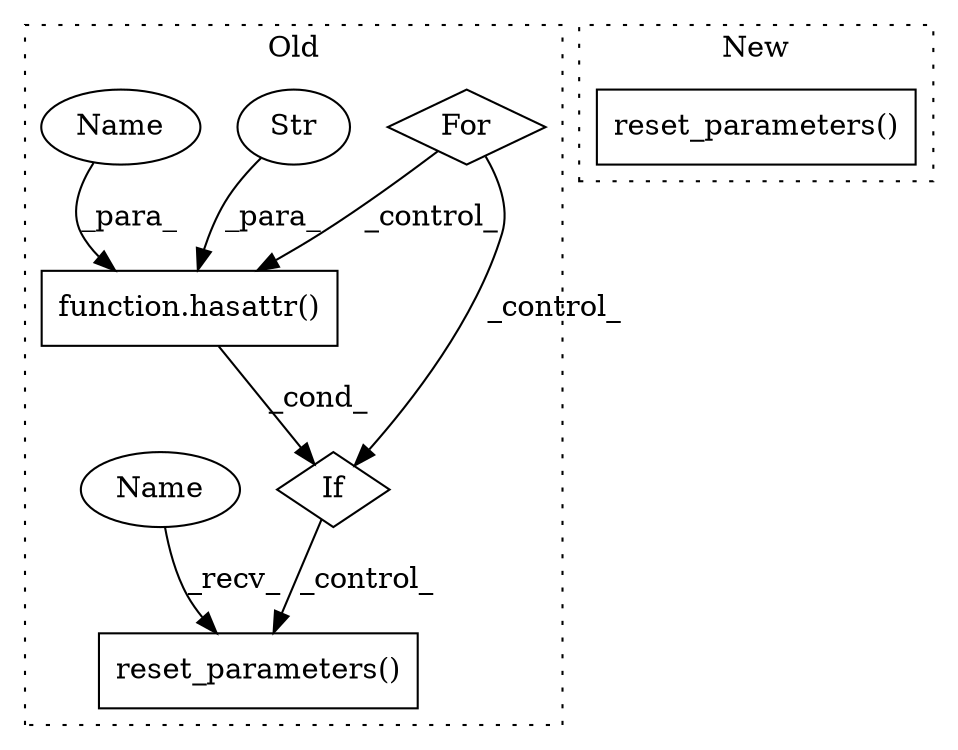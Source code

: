 digraph G {
subgraph cluster0 {
1 [label="function.hasattr()" a="75" s="3532,3564" l="8,1" shape="box"];
3 [label="If" a="96" s="3529" l="3" shape="diamond"];
4 [label="Str" a="66" s="3546" l="18" shape="ellipse"];
5 [label="reset_parameters()" a="75" s="3584" l="23" shape="box"];
6 [label="For" a="107" s="3493,3514" l="4,15" shape="diamond"];
7 [label="Name" a="87" s="3540" l="4" shape="ellipse"];
8 [label="Name" a="87" s="3584" l="4" shape="ellipse"];
label = "Old";
style="dotted";
}
subgraph cluster1 {
2 [label="reset_parameters()" a="75" s="3524" l="28" shape="box"];
label = "New";
style="dotted";
}
1 -> 3 [label="_cond_"];
3 -> 5 [label="_control_"];
4 -> 1 [label="_para_"];
6 -> 1 [label="_control_"];
6 -> 3 [label="_control_"];
7 -> 1 [label="_para_"];
8 -> 5 [label="_recv_"];
}